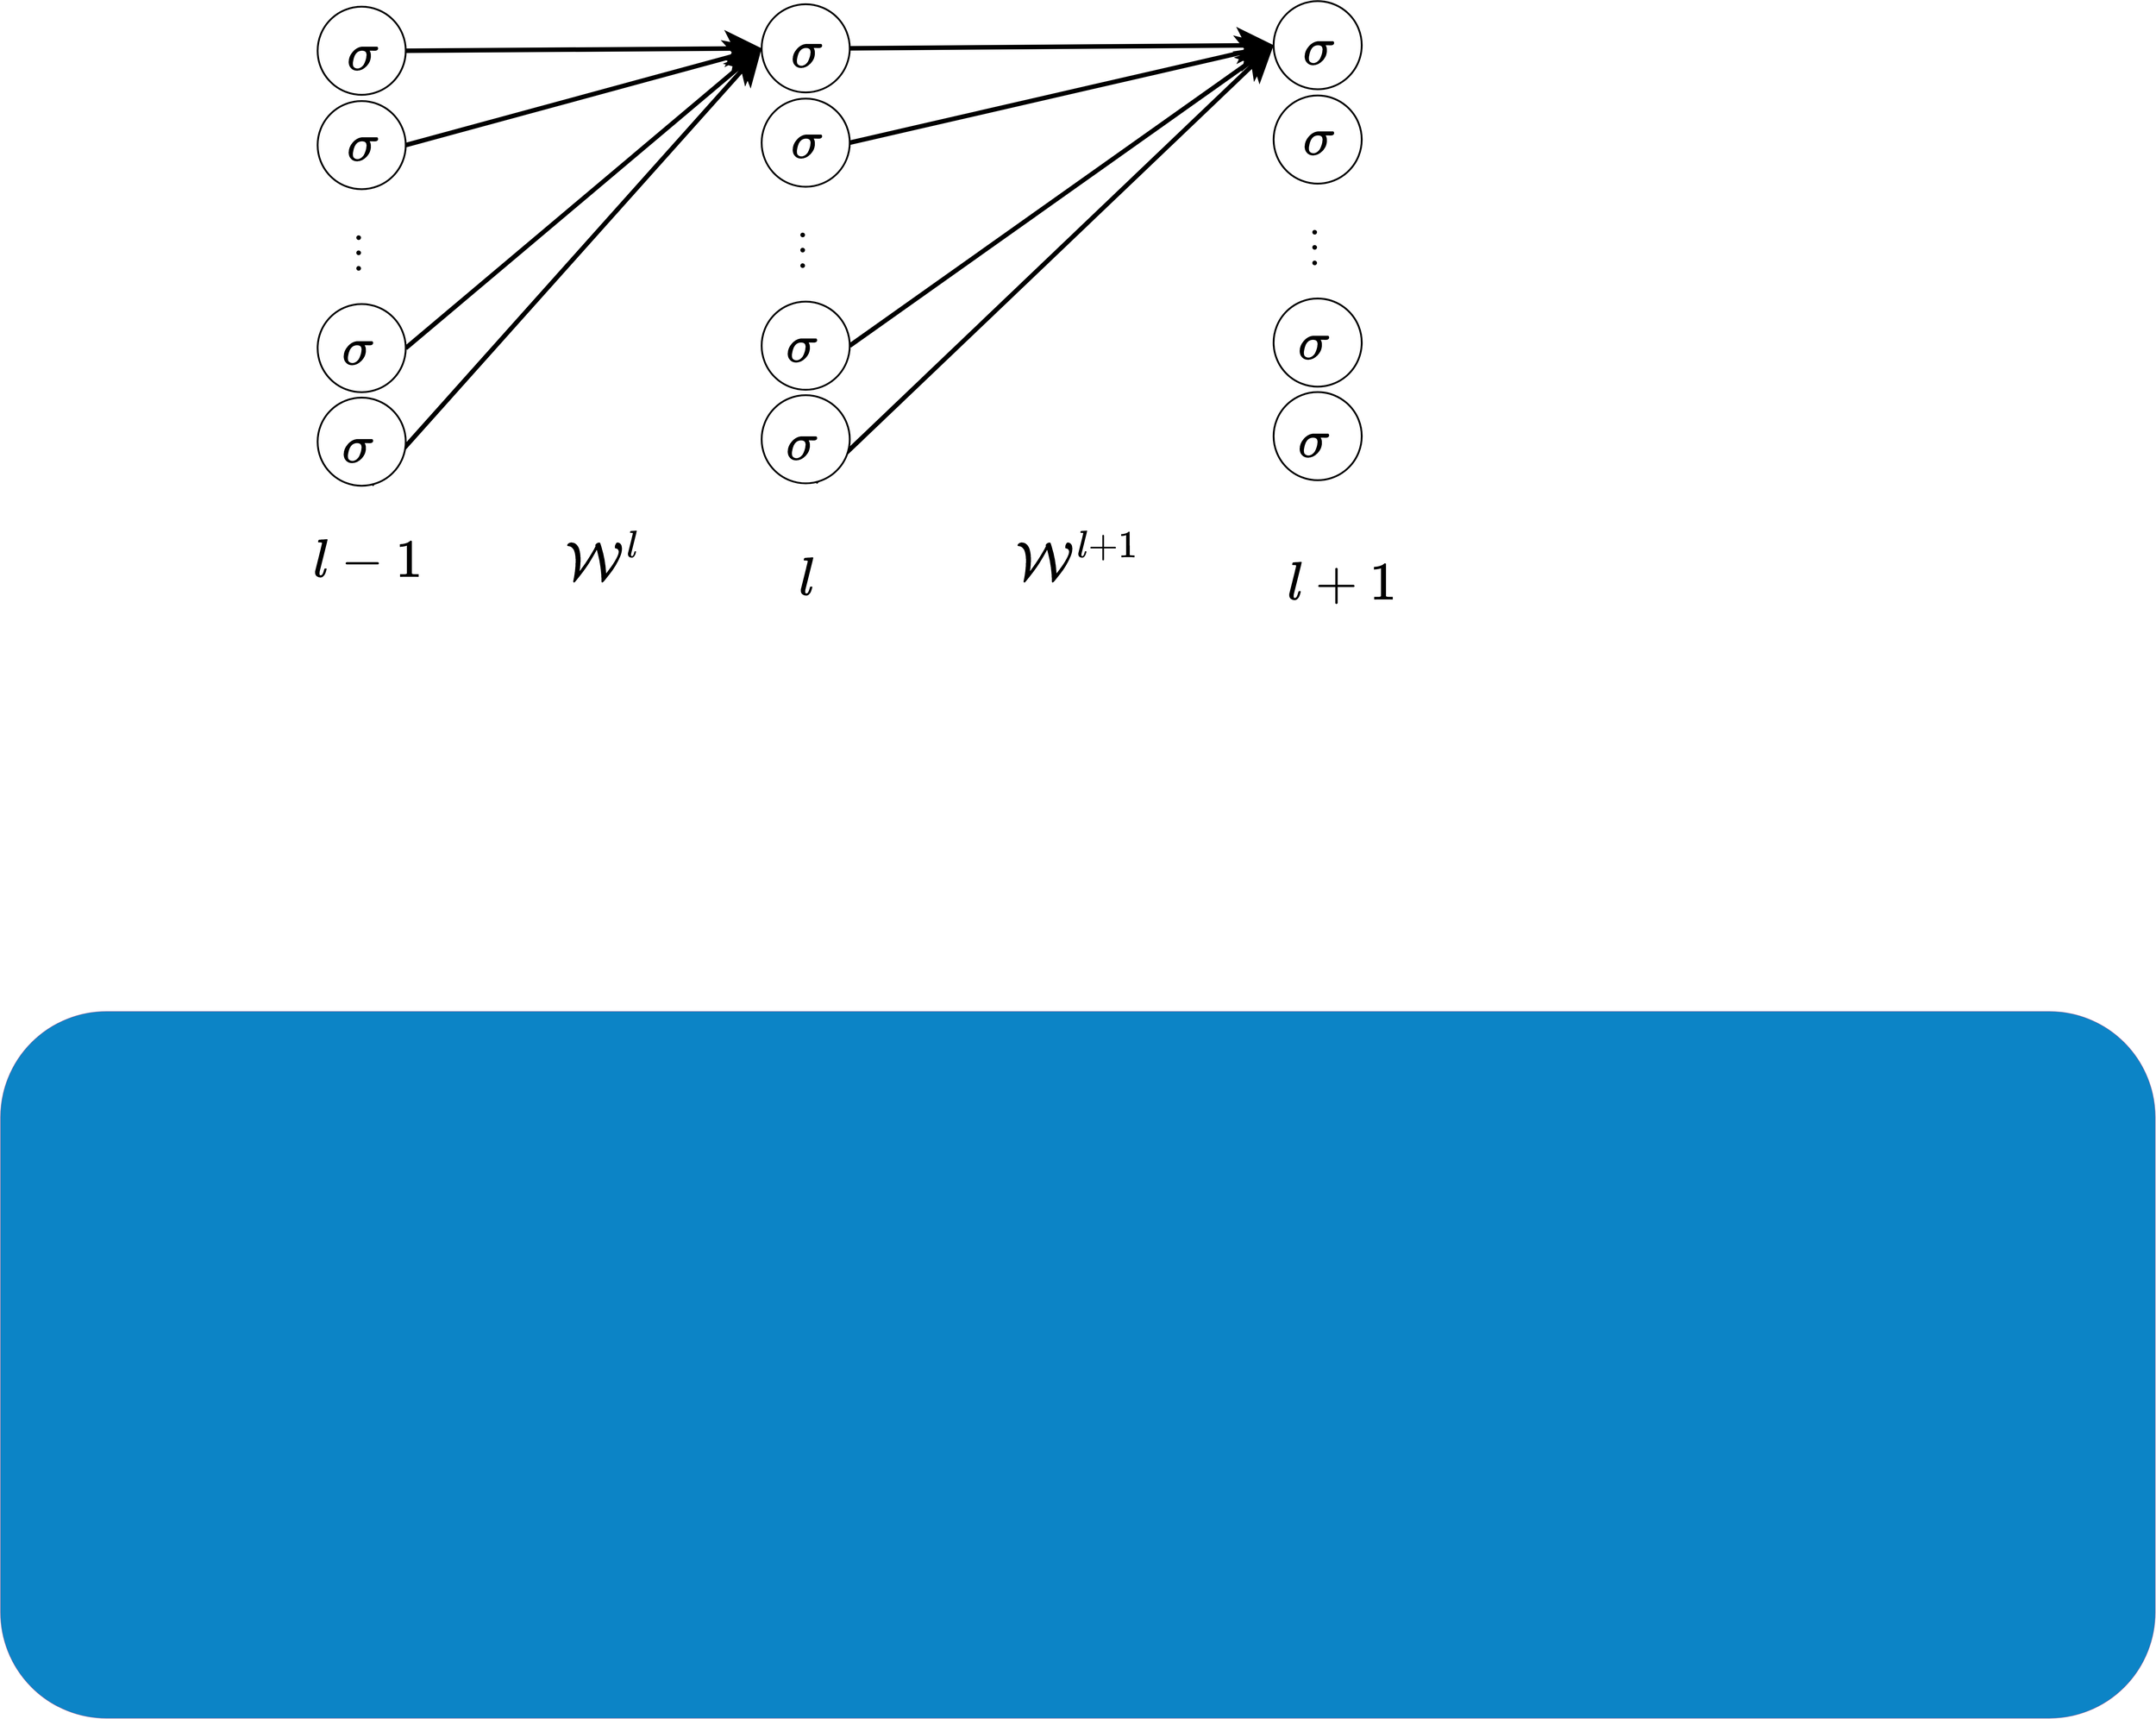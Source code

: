 <mxfile version="22.0.6" type="github">
  <diagram name="第 1 页" id="XEicXpZz3VGOv-WwQaZo">
    <mxGraphModel dx="19833" dy="22076" grid="1" gridSize="10" guides="1" tooltips="1" connect="1" arrows="1" fold="1" page="1" pageScale="1" pageWidth="827" pageHeight="1169" math="1" shadow="0">
      <root>
        <mxCell id="0" />
        <mxCell id="1" parent="0" />
        <mxCell id="-kjIEGpwDhmasj7m8jJA-1" value="" style="rounded=1;whiteSpace=wrap;html=1;fillColor=#0C84C6;strokeColor=#9673a6;" vertex="1" parent="1">
          <mxGeometry x="-15520" y="-16760" width="4756" height="1560" as="geometry" />
        </mxCell>
        <mxCell id="-kjIEGpwDhmasj7m8jJA-3" value="&lt;span style=&quot;font-size: 70px;&quot;&gt;$$\vdots$$&lt;/span&gt;" style="text;html=1;strokeColor=none;fillColor=none;align=center;verticalAlign=middle;whiteSpace=wrap;rounded=0;" vertex="1" parent="1">
          <mxGeometry x="-13780.25" y="-18513.62" width="62" height="130" as="geometry" />
        </mxCell>
        <mxCell id="-kjIEGpwDhmasj7m8jJA-4" value="" style="endArrow=classic;html=1;rounded=0;strokeWidth=10;exitX=1;exitY=0.5;exitDx=0;exitDy=0;endSize=50;endFill=1;entryX=0;entryY=0.5;entryDx=0;entryDy=0;" edge="1" parent="1" source="-kjIEGpwDhmasj7m8jJA-8" target="-kjIEGpwDhmasj7m8jJA-46">
          <mxGeometry width="50" height="50" relative="1" as="geometry">
            <mxPoint x="-13032.25" y="-18899.49" as="sourcePoint" />
            <mxPoint x="-13266.25" y="-18569.37" as="targetPoint" />
          </mxGeometry>
        </mxCell>
        <mxCell id="-kjIEGpwDhmasj7m8jJA-6" value="" style="endArrow=classic;html=1;rounded=0;strokeWidth=10;exitX=1;exitY=0.5;exitDx=0;exitDy=0;endSize=50;endFill=1;entryX=0;entryY=0.5;entryDx=0;entryDy=0;" edge="1" parent="1" source="-kjIEGpwDhmasj7m8jJA-10" target="-kjIEGpwDhmasj7m8jJA-46">
          <mxGeometry width="50" height="50" relative="1" as="geometry">
            <mxPoint x="-13055.25" y="-18241.49" as="sourcePoint" />
            <mxPoint x="-13286.25" y="-18499.37" as="targetPoint" />
          </mxGeometry>
        </mxCell>
        <mxCell id="-kjIEGpwDhmasj7m8jJA-7" value="" style="endArrow=classic;html=1;rounded=0;strokeWidth=10;exitX=1;exitY=0.5;exitDx=0;exitDy=0;endSize=50;endFill=1;entryX=0;entryY=0.5;entryDx=0;entryDy=0;" edge="1" parent="1" target="-kjIEGpwDhmasj7m8jJA-46">
          <mxGeometry width="50" height="50" relative="1" as="geometry">
            <mxPoint x="-13721.25" y="-17927.62" as="sourcePoint" />
            <mxPoint x="-13276.25" y="-18419.37" as="targetPoint" />
          </mxGeometry>
        </mxCell>
        <mxCell id="-kjIEGpwDhmasj7m8jJA-8" value="" style="ellipse;whiteSpace=wrap;html=1;aspect=fixed;strokeWidth=4;" vertex="1" parent="1">
          <mxGeometry x="-13840.0" y="-18982.62" width="194.5" height="194.5" as="geometry" />
        </mxCell>
        <mxCell id="-kjIEGpwDhmasj7m8jJA-9" value="" style="ellipse;whiteSpace=wrap;html=1;aspect=fixed;strokeWidth=4;" vertex="1" parent="1">
          <mxGeometry x="-13840.0" y="-18774.37" width="194.5" height="194.5" as="geometry" />
        </mxCell>
        <mxCell id="-kjIEGpwDhmasj7m8jJA-10" value="" style="ellipse;whiteSpace=wrap;html=1;aspect=fixed;strokeWidth=4;" vertex="1" parent="1">
          <mxGeometry x="-13840.0" y="-18326.37" width="194.5" height="194.5" as="geometry" />
        </mxCell>
        <mxCell id="-kjIEGpwDhmasj7m8jJA-11" value="" style="ellipse;whiteSpace=wrap;html=1;aspect=fixed;strokeWidth=4;" vertex="1" parent="1">
          <mxGeometry x="-13840.0" y="-18119.87" width="194.5" height="194.5" as="geometry" />
        </mxCell>
        <mxCell id="-kjIEGpwDhmasj7m8jJA-24" value="&lt;font size=&quot;1&quot; style=&quot;&quot;&gt;&lt;b style=&quot;font-size: 100px;&quot;&gt;$$\sigma$$&lt;/b&gt;&lt;/font&gt;" style="text;html=1;strokeColor=none;fillColor=none;align=center;verticalAlign=middle;whiteSpace=wrap;rounded=0;" vertex="1" parent="1">
          <mxGeometry x="-13788.25" y="-18953.62" width="95" height="150" as="geometry" />
        </mxCell>
        <mxCell id="-kjIEGpwDhmasj7m8jJA-25" value="&lt;font size=&quot;1&quot; style=&quot;&quot;&gt;&lt;b style=&quot;font-size: 100px;&quot;&gt;$$\sigma$$&lt;/b&gt;&lt;/font&gt;" style="text;html=1;strokeColor=none;fillColor=none;align=center;verticalAlign=middle;whiteSpace=wrap;rounded=0;" vertex="1" parent="1">
          <mxGeometry x="-13788.25" y="-18753.75" width="95" height="150" as="geometry" />
        </mxCell>
        <mxCell id="-kjIEGpwDhmasj7m8jJA-26" value="&lt;font size=&quot;1&quot; style=&quot;&quot;&gt;&lt;b style=&quot;font-size: 100px;&quot;&gt;$$\sigma$$&lt;/b&gt;&lt;/font&gt;" style="text;html=1;strokeColor=none;fillColor=none;align=center;verticalAlign=middle;whiteSpace=wrap;rounded=0;" vertex="1" parent="1">
          <mxGeometry x="-13799.25" y="-18303.62" width="95" height="150" as="geometry" />
        </mxCell>
        <mxCell id="-kjIEGpwDhmasj7m8jJA-27" value="&lt;font size=&quot;1&quot; style=&quot;&quot;&gt;&lt;b style=&quot;font-size: 100px;&quot;&gt;$$\sigma$$&lt;/b&gt;&lt;/font&gt;" style="text;html=1;strokeColor=none;fillColor=none;align=center;verticalAlign=middle;whiteSpace=wrap;rounded=0;" vertex="1" parent="1">
          <mxGeometry x="-13799.25" y="-18087.62" width="95" height="150" as="geometry" />
        </mxCell>
        <mxCell id="-kjIEGpwDhmasj7m8jJA-28" value="&lt;span style=&quot;font-size: 70px;&quot;&gt;$$\vdots$$&lt;/span&gt;" style="text;html=1;strokeColor=none;fillColor=none;align=center;verticalAlign=middle;whiteSpace=wrap;rounded=0;" vertex="1" parent="1">
          <mxGeometry x="-14760.25" y="-18508.25" width="62" height="130" as="geometry" />
        </mxCell>
        <mxCell id="-kjIEGpwDhmasj7m8jJA-29" value="" style="endArrow=classic;html=1;rounded=0;strokeWidth=10;exitX=1;exitY=0.5;exitDx=0;exitDy=0;endSize=50;endFill=1;entryX=0;entryY=0.5;entryDx=0;entryDy=0;" edge="1" parent="1" source="-kjIEGpwDhmasj7m8jJA-33" target="-kjIEGpwDhmasj7m8jJA-8">
          <mxGeometry width="50" height="50" relative="1" as="geometry">
            <mxPoint x="-14012.25" y="-18894.12" as="sourcePoint" />
            <mxPoint x="-14246.25" y="-18564" as="targetPoint" />
          </mxGeometry>
        </mxCell>
        <mxCell id="-kjIEGpwDhmasj7m8jJA-30" value="" style="endArrow=classic;html=1;rounded=0;strokeWidth=10;exitX=1;exitY=0.5;exitDx=0;exitDy=0;endSize=50;endFill=1;entryX=0;entryY=0.5;entryDx=0;entryDy=0;" edge="1" parent="1" source="-kjIEGpwDhmasj7m8jJA-34" target="-kjIEGpwDhmasj7m8jJA-8">
          <mxGeometry width="50" height="50" relative="1" as="geometry">
            <mxPoint x="-14025.25" y="-18690.12" as="sourcePoint" />
            <mxPoint x="-14246.25" y="-18514" as="targetPoint" />
          </mxGeometry>
        </mxCell>
        <mxCell id="-kjIEGpwDhmasj7m8jJA-31" value="" style="endArrow=classic;html=1;rounded=0;strokeWidth=10;exitX=1;exitY=0.5;exitDx=0;exitDy=0;endSize=50;endFill=1;entryX=0;entryY=0.5;entryDx=0;entryDy=0;" edge="1" parent="1" source="-kjIEGpwDhmasj7m8jJA-35" target="-kjIEGpwDhmasj7m8jJA-8">
          <mxGeometry width="50" height="50" relative="1" as="geometry">
            <mxPoint x="-14035.25" y="-18236.12" as="sourcePoint" />
            <mxPoint x="-14266.25" y="-18494" as="targetPoint" />
          </mxGeometry>
        </mxCell>
        <mxCell id="-kjIEGpwDhmasj7m8jJA-32" value="" style="endArrow=classic;html=1;rounded=0;strokeWidth=10;exitX=1;exitY=0.5;exitDx=0;exitDy=0;endSize=50;endFill=1;entryX=0;entryY=0.5;entryDx=0;entryDy=0;" edge="1" parent="1" target="-kjIEGpwDhmasj7m8jJA-8">
          <mxGeometry width="50" height="50" relative="1" as="geometry">
            <mxPoint x="-14701.25" y="-17922.25" as="sourcePoint" />
            <mxPoint x="-14256.25" y="-18414" as="targetPoint" />
          </mxGeometry>
        </mxCell>
        <mxCell id="-kjIEGpwDhmasj7m8jJA-33" value="" style="ellipse;whiteSpace=wrap;html=1;aspect=fixed;strokeWidth=4;" vertex="1" parent="1">
          <mxGeometry x="-14820.0" y="-18977.25" width="194.5" height="194.5" as="geometry" />
        </mxCell>
        <mxCell id="-kjIEGpwDhmasj7m8jJA-34" value="" style="ellipse;whiteSpace=wrap;html=1;aspect=fixed;strokeWidth=4;" vertex="1" parent="1">
          <mxGeometry x="-14820.0" y="-18769" width="194.5" height="194.5" as="geometry" />
        </mxCell>
        <mxCell id="-kjIEGpwDhmasj7m8jJA-35" value="" style="ellipse;whiteSpace=wrap;html=1;aspect=fixed;strokeWidth=4;" vertex="1" parent="1">
          <mxGeometry x="-14820.0" y="-18321" width="194.5" height="194.5" as="geometry" />
        </mxCell>
        <mxCell id="-kjIEGpwDhmasj7m8jJA-36" value="" style="ellipse;whiteSpace=wrap;html=1;aspect=fixed;strokeWidth=4;" vertex="1" parent="1">
          <mxGeometry x="-14820.0" y="-18114.5" width="194.5" height="194.5" as="geometry" />
        </mxCell>
        <mxCell id="-kjIEGpwDhmasj7m8jJA-37" value="&lt;font size=&quot;1&quot; style=&quot;&quot;&gt;&lt;b style=&quot;font-size: 100px;&quot;&gt;$$\sigma$$&lt;/b&gt;&lt;/font&gt;" style="text;html=1;strokeColor=none;fillColor=none;align=center;verticalAlign=middle;whiteSpace=wrap;rounded=0;" vertex="1" parent="1">
          <mxGeometry x="-14768.25" y="-18948.25" width="95" height="150" as="geometry" />
        </mxCell>
        <mxCell id="-kjIEGpwDhmasj7m8jJA-38" value="&lt;font size=&quot;1&quot; style=&quot;&quot;&gt;&lt;b style=&quot;font-size: 100px;&quot;&gt;$$\sigma$$&lt;/b&gt;&lt;/font&gt;" style="text;html=1;strokeColor=none;fillColor=none;align=center;verticalAlign=middle;whiteSpace=wrap;rounded=0;" vertex="1" parent="1">
          <mxGeometry x="-14768.25" y="-18748.38" width="95" height="150" as="geometry" />
        </mxCell>
        <mxCell id="-kjIEGpwDhmasj7m8jJA-39" value="&lt;font size=&quot;1&quot; style=&quot;&quot;&gt;&lt;b style=&quot;font-size: 100px;&quot;&gt;$$\sigma$$&lt;/b&gt;&lt;/font&gt;" style="text;html=1;strokeColor=none;fillColor=none;align=center;verticalAlign=middle;whiteSpace=wrap;rounded=0;" vertex="1" parent="1">
          <mxGeometry x="-14779.25" y="-18298.25" width="95" height="150" as="geometry" />
        </mxCell>
        <mxCell id="-kjIEGpwDhmasj7m8jJA-40" value="&lt;font size=&quot;1&quot; style=&quot;&quot;&gt;&lt;b style=&quot;font-size: 100px;&quot;&gt;$$\sigma$$&lt;/b&gt;&lt;/font&gt;" style="text;html=1;strokeColor=none;fillColor=none;align=center;verticalAlign=middle;whiteSpace=wrap;rounded=0;" vertex="1" parent="1">
          <mxGeometry x="-14779.25" y="-18082.25" width="95" height="150" as="geometry" />
        </mxCell>
        <mxCell id="-kjIEGpwDhmasj7m8jJA-41" value="&lt;span style=&quot;font-size: 70px;&quot;&gt;$$\vdots$$&lt;/span&gt;" style="text;html=1;strokeColor=none;fillColor=none;align=center;verticalAlign=middle;whiteSpace=wrap;rounded=0;" vertex="1" parent="1">
          <mxGeometry x="-12650.25" y="-18520.5" width="62" height="130" as="geometry" />
        </mxCell>
        <mxCell id="-kjIEGpwDhmasj7m8jJA-46" value="" style="ellipse;whiteSpace=wrap;html=1;aspect=fixed;strokeWidth=4;" vertex="1" parent="1">
          <mxGeometry x="-12710.0" y="-18989.5" width="194.5" height="194.5" as="geometry" />
        </mxCell>
        <mxCell id="-kjIEGpwDhmasj7m8jJA-47" value="" style="ellipse;whiteSpace=wrap;html=1;aspect=fixed;strokeWidth=4;" vertex="1" parent="1">
          <mxGeometry x="-12710.0" y="-18781.25" width="194.5" height="194.5" as="geometry" />
        </mxCell>
        <mxCell id="-kjIEGpwDhmasj7m8jJA-48" value="" style="ellipse;whiteSpace=wrap;html=1;aspect=fixed;strokeWidth=4;" vertex="1" parent="1">
          <mxGeometry x="-12710.0" y="-18333.25" width="194.5" height="194.5" as="geometry" />
        </mxCell>
        <mxCell id="-kjIEGpwDhmasj7m8jJA-49" value="" style="ellipse;whiteSpace=wrap;html=1;aspect=fixed;strokeWidth=4;" vertex="1" parent="1">
          <mxGeometry x="-12710.0" y="-18126.75" width="194.5" height="194.5" as="geometry" />
        </mxCell>
        <mxCell id="-kjIEGpwDhmasj7m8jJA-50" value="&lt;font size=&quot;1&quot; style=&quot;&quot;&gt;&lt;b style=&quot;font-size: 100px;&quot;&gt;$$\sigma$$&lt;/b&gt;&lt;/font&gt;" style="text;html=1;strokeColor=none;fillColor=none;align=center;verticalAlign=middle;whiteSpace=wrap;rounded=0;" vertex="1" parent="1">
          <mxGeometry x="-12658.25" y="-18960.5" width="95" height="150" as="geometry" />
        </mxCell>
        <mxCell id="-kjIEGpwDhmasj7m8jJA-51" value="&lt;font size=&quot;1&quot; style=&quot;&quot;&gt;&lt;b style=&quot;font-size: 100px;&quot;&gt;$$\sigma$$&lt;/b&gt;&lt;/font&gt;" style="text;html=1;strokeColor=none;fillColor=none;align=center;verticalAlign=middle;whiteSpace=wrap;rounded=0;" vertex="1" parent="1">
          <mxGeometry x="-12658.25" y="-18760.63" width="95" height="150" as="geometry" />
        </mxCell>
        <mxCell id="-kjIEGpwDhmasj7m8jJA-52" value="&lt;font size=&quot;1&quot; style=&quot;&quot;&gt;&lt;b style=&quot;font-size: 100px;&quot;&gt;$$\sigma$$&lt;/b&gt;&lt;/font&gt;" style="text;html=1;strokeColor=none;fillColor=none;align=center;verticalAlign=middle;whiteSpace=wrap;rounded=0;" vertex="1" parent="1">
          <mxGeometry x="-12669.25" y="-18310.5" width="95" height="150" as="geometry" />
        </mxCell>
        <mxCell id="-kjIEGpwDhmasj7m8jJA-53" value="&lt;font size=&quot;1&quot; style=&quot;&quot;&gt;&lt;b style=&quot;font-size: 100px;&quot;&gt;$$\sigma$$&lt;/b&gt;&lt;/font&gt;" style="text;html=1;strokeColor=none;fillColor=none;align=center;verticalAlign=middle;whiteSpace=wrap;rounded=0;" vertex="1" parent="1">
          <mxGeometry x="-12669.25" y="-18094.5" width="95" height="150" as="geometry" />
        </mxCell>
        <mxCell id="-kjIEGpwDhmasj7m8jJA-54" value="&lt;span style=&quot;font-size: 100px;&quot;&gt;$$l-1$$&lt;/span&gt;" style="text;html=1;align=center;verticalAlign=middle;resizable=0;points=[];autosize=1;strokeColor=none;fillColor=none;" vertex="1" parent="1">
          <mxGeometry x="-14890" y="-17820" width="360" height="130" as="geometry" />
        </mxCell>
        <mxCell id="-kjIEGpwDhmasj7m8jJA-55" value="&lt;span style=&quot;font-size: 100px;&quot;&gt;$$l$$&lt;/span&gt;" style="text;html=1;align=center;verticalAlign=middle;resizable=0;points=[];autosize=1;strokeColor=none;fillColor=none;" vertex="1" parent="1">
          <mxGeometry x="-13875.75" y="-17780" width="270" height="130" as="geometry" />
        </mxCell>
        <mxCell id="-kjIEGpwDhmasj7m8jJA-56" value="&lt;span style=&quot;font-size: 100px;&quot;&gt;$$l+1$$&lt;/span&gt;" style="text;html=1;align=center;verticalAlign=middle;resizable=0;points=[];autosize=1;strokeColor=none;fillColor=none;" vertex="1" parent="1">
          <mxGeometry x="-12750" y="-17770" width="380" height="130" as="geometry" />
        </mxCell>
        <mxCell id="-kjIEGpwDhmasj7m8jJA-59" value="" style="endArrow=classic;html=1;rounded=0;strokeWidth=10;endSize=50;endFill=1;exitX=1;exitY=0.5;exitDx=0;exitDy=0;entryX=0;entryY=0.5;entryDx=0;entryDy=0;" edge="1" parent="1" source="-kjIEGpwDhmasj7m8jJA-9" target="-kjIEGpwDhmasj7m8jJA-46">
          <mxGeometry width="50" height="50" relative="1" as="geometry">
            <mxPoint x="-13480" y="-18970" as="sourcePoint" />
            <mxPoint x="-12870" y="-18290" as="targetPoint" />
          </mxGeometry>
        </mxCell>
        <mxCell id="-kjIEGpwDhmasj7m8jJA-62" value="&lt;span style=&quot;font-size: 100px;&quot;&gt;$$\mathcal{W}^{l}$$&lt;/span&gt;" style="text;html=1;strokeColor=none;fillColor=none;align=center;verticalAlign=middle;whiteSpace=wrap;rounded=0;" vertex="1" parent="1">
          <mxGeometry x="-14300" y="-17900" width="220" height="290" as="geometry" />
        </mxCell>
        <mxCell id="-kjIEGpwDhmasj7m8jJA-63" value="&lt;span style=&quot;font-size: 100px;&quot;&gt;$$\mathcal{W}^{l+1}$$&lt;/span&gt;" style="text;html=1;strokeColor=none;fillColor=none;align=center;verticalAlign=middle;whiteSpace=wrap;rounded=0;" vertex="1" parent="1">
          <mxGeometry x="-13252" y="-17900" width="220" height="290" as="geometry" />
        </mxCell>
      </root>
    </mxGraphModel>
  </diagram>
</mxfile>
